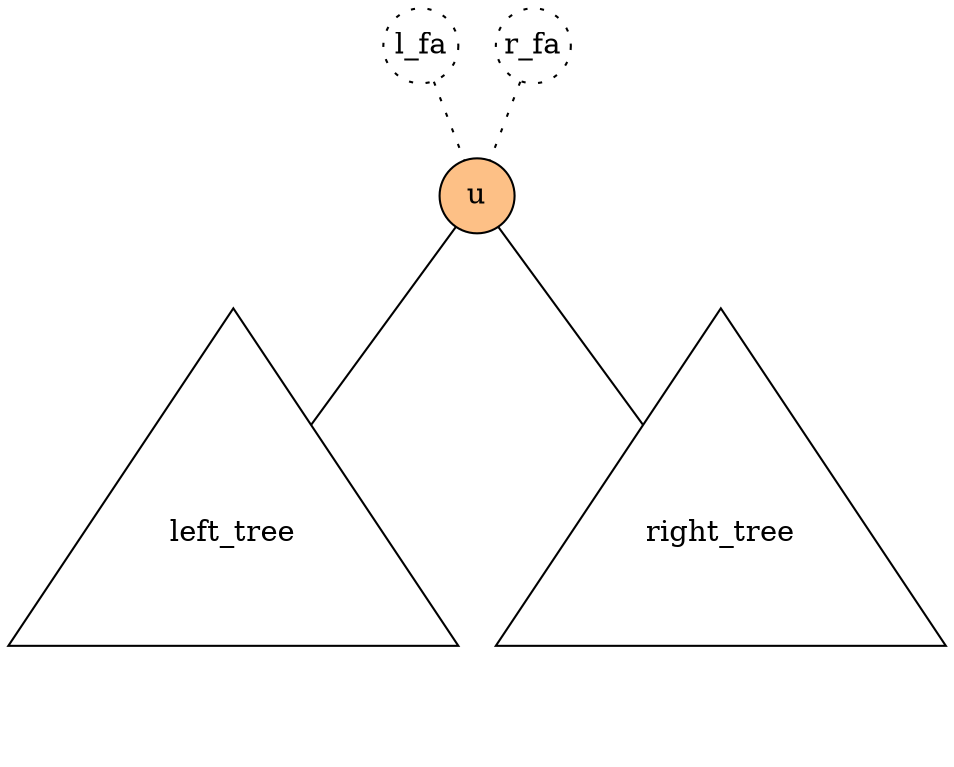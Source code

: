 graph g{
    node[shape=circle fixedsize=true style=filled fillcolor=white colorscheme=accent8 ];
    u[fillcolor="3"];
    u--v;
    v[label=left_tree shape=triangle width=3 height=3];
    n1[label=right_tree shape=triangle width=3 height=3];
    u--n1;
    l_fa --u[style=dotted];
    r_fa --u[style=dotted];
    r_fa,l_fa[style=dotted];

}
